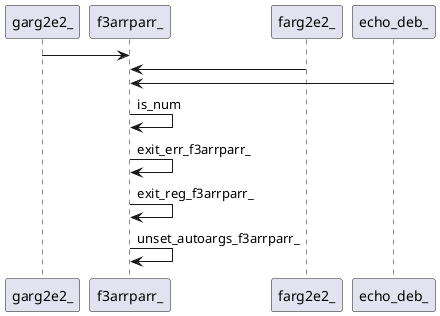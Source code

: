 @startuml rete
garg2e2_ -> f3arrparr_ 
farg2e2_ -> f3arrparr_
echo_deb_ -> f3arrparr_
f3arrparr_ -> f3arrparr_:is_num
f3arrparr_ -> f3arrparr_:exit_err_f3arrparr_
f3arrparr_ -> f3arrparr_:exit_reg_f3arrparr_
f3arrparr_ -> f3arrparr_:unset_autoargs_f3arrparr_
' {wrap_fn}
' fnn o-> f3arrparr_
' {body_fn}
@enduml